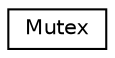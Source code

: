 digraph "Graphical Class Hierarchy"
{
 // LATEX_PDF_SIZE
  edge [fontname="Helvetica",fontsize="10",labelfontname="Helvetica",labelfontsize="10"];
  node [fontname="Helvetica",fontsize="10",shape=record];
  rankdir="LR";
  Node0 [label="Mutex",height=0.2,width=0.4,color="black", fillcolor="white", style="filled",URL="$classMutex.html",tooltip="Class which implements a mutex which can guard a resource."];
}
